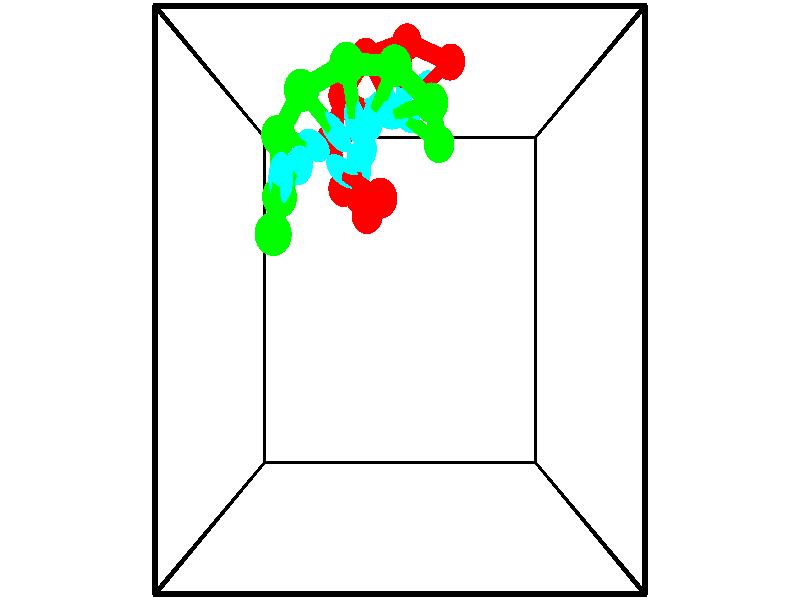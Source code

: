 // switches for output
#declare DRAW_BASES = 1; // possible values are 0, 1; only relevant for DNA ribbons
#declare DRAW_BASES_TYPE = 3; // possible values are 1, 2, 3; only relevant for DNA ribbons
#declare DRAW_FOG = 0; // set to 1 to enable fog

#include "colors.inc"

#include "transforms.inc"
background { rgb <1, 1, 1>}

#default {
   normal{
       ripples 0.25
       frequency 0.20
       turbulence 0.2
       lambda 5
   }
	finish {
		phong 0.1
		phong_size 40.
	}
}

// original window dimensions: 1024x640


// camera settings

camera {
	sky <-0, 1, 0>
	up <-0, 1, 0>
	right 1.6 * <1, 0, 0>
	location <2.5, 2.5, 11.1562>
	look_at <2.5, 2.5, 2.5>
	direction <0, 0, -8.6562>
	angle 67.0682
}


# declare cpy_camera_pos = <2.5, 2.5, 11.1562>;
# if (DRAW_FOG = 1)
fog {
	fog_type 2
	up vnormalize(cpy_camera_pos)
	color rgbt<1,1,1,0.3>
	distance 1e-5
	fog_alt 3e-3
	fog_offset 4
}
# end


// LIGHTS

# declare lum = 6;
global_settings {
	ambient_light rgb lum * <0.05, 0.05, 0.05>
	max_trace_level 15
}# declare cpy_direct_light_amount = 0.25;
light_source
{	1000 * <-1, -1, 1>,
	rgb lum * cpy_direct_light_amount
	parallel
}

light_source
{	1000 * <1, 1, -1>,
	rgb lum * cpy_direct_light_amount
	parallel
}

// strand 0

// nucleotide -1

// particle -1
sphere {
	<3.359873, 5.879166, 0.864672> 0.250000
	pigment { color rgbt <1,0,0,0> }
	no_shadow
}
cylinder {
	<3.118912, 5.774536, 0.563026>,  <2.974335, 5.711758, 0.382039>, 0.100000
	pigment { color rgbt <1,0,0,0> }
	no_shadow
}
cylinder {
	<3.118912, 5.774536, 0.563026>,  <3.359873, 5.879166, 0.864672>, 0.100000
	pigment { color rgbt <1,0,0,0> }
	no_shadow
}

// particle -1
sphere {
	<3.118912, 5.774536, 0.563026> 0.100000
	pigment { color rgbt <1,0,0,0> }
	no_shadow
}
sphere {
	0, 1
	scale<0.080000,0.200000,0.300000>
	matrix <-0.717184, -0.237334, 0.655225,
		-0.350368, 0.935548, -0.044626,
		-0.602403, -0.261574, -0.754115,
		2.938191, 5.696064, 0.336792>
	pigment { color rgbt <0,1,1,0> }
	no_shadow
}
cylinder {
	<2.616751, 6.154956, 0.890013>,  <3.359873, 5.879166, 0.864672>, 0.130000
	pigment { color rgbt <1,0,0,0> }
	no_shadow
}

// nucleotide -1

// particle -1
sphere {
	<2.616751, 6.154956, 0.890013> 0.250000
	pigment { color rgbt <1,0,0,0> }
	no_shadow
}
cylinder {
	<2.594254, 5.834404, 0.651812>,  <2.580755, 5.642073, 0.508891>, 0.100000
	pigment { color rgbt <1,0,0,0> }
	no_shadow
}
cylinder {
	<2.594254, 5.834404, 0.651812>,  <2.616751, 6.154956, 0.890013>, 0.100000
	pigment { color rgbt <1,0,0,0> }
	no_shadow
}

// particle -1
sphere {
	<2.594254, 5.834404, 0.651812> 0.100000
	pigment { color rgbt <1,0,0,0> }
	no_shadow
}
sphere {
	0, 1
	scale<0.080000,0.200000,0.300000>
	matrix <-0.729821, -0.374018, 0.572252,
		-0.681321, 0.466797, -0.563829,
		-0.056243, -0.801381, -0.595504,
		2.577381, 5.593990, 0.473160>
	pigment { color rgbt <0,1,1,0> }
	no_shadow
}
cylinder {
	<1.911019, 5.997413, 0.761500>,  <2.616751, 6.154956, 0.890013>, 0.130000
	pigment { color rgbt <1,0,0,0> }
	no_shadow
}

// nucleotide -1

// particle -1
sphere {
	<1.911019, 5.997413, 0.761500> 0.250000
	pigment { color rgbt <1,0,0,0> }
	no_shadow
}
cylinder {
	<2.123169, 5.665146, 0.693742>,  <2.250459, 5.465786, 0.653087>, 0.100000
	pigment { color rgbt <1,0,0,0> }
	no_shadow
}
cylinder {
	<2.123169, 5.665146, 0.693742>,  <1.911019, 5.997413, 0.761500>, 0.100000
	pigment { color rgbt <1,0,0,0> }
	no_shadow
}

// particle -1
sphere {
	<2.123169, 5.665146, 0.693742> 0.100000
	pigment { color rgbt <1,0,0,0> }
	no_shadow
}
sphere {
	0, 1
	scale<0.080000,0.200000,0.300000>
	matrix <-0.586915, -0.503964, 0.633681,
		-0.611747, -0.236669, -0.754820,
		0.530375, -0.830668, -0.169394,
		2.282281, 5.415946, 0.642924>
	pigment { color rgbt <0,1,1,0> }
	no_shadow
}
cylinder {
	<1.504588, 5.458940, 0.649546>,  <1.911019, 5.997413, 0.761500>, 0.130000
	pigment { color rgbt <1,0,0,0> }
	no_shadow
}

// nucleotide -1

// particle -1
sphere {
	<1.504588, 5.458940, 0.649546> 0.250000
	pigment { color rgbt <1,0,0,0> }
	no_shadow
}
cylinder {
	<1.842918, 5.289696, 0.779503>,  <2.045917, 5.188149, 0.857477>, 0.100000
	pigment { color rgbt <1,0,0,0> }
	no_shadow
}
cylinder {
	<1.842918, 5.289696, 0.779503>,  <1.504588, 5.458940, 0.649546>, 0.100000
	pigment { color rgbt <1,0,0,0> }
	no_shadow
}

// particle -1
sphere {
	<1.842918, 5.289696, 0.779503> 0.100000
	pigment { color rgbt <1,0,0,0> }
	no_shadow
}
sphere {
	0, 1
	scale<0.080000,0.200000,0.300000>
	matrix <-0.518309, -0.507706, 0.688179,
		-0.126226, -0.750475, -0.648733,
		0.845827, -0.423110, 0.324892,
		2.096666, 5.162763, 0.876971>
	pigment { color rgbt <0,1,1,0> }
	no_shadow
}
cylinder {
	<1.327701, 4.756498, 0.887652>,  <1.504588, 5.458940, 0.649546>, 0.130000
	pigment { color rgbt <1,0,0,0> }
	no_shadow
}

// nucleotide -1

// particle -1
sphere {
	<1.327701, 4.756498, 0.887652> 0.250000
	pigment { color rgbt <1,0,0,0> }
	no_shadow
}
cylinder {
	<1.672794, 4.805298, 1.083941>,  <1.879850, 4.834578, 1.201715>, 0.100000
	pigment { color rgbt <1,0,0,0> }
	no_shadow
}
cylinder {
	<1.672794, 4.805298, 1.083941>,  <1.327701, 4.756498, 0.887652>, 0.100000
	pigment { color rgbt <1,0,0,0> }
	no_shadow
}

// particle -1
sphere {
	<1.672794, 4.805298, 1.083941> 0.100000
	pigment { color rgbt <1,0,0,0> }
	no_shadow
}
sphere {
	0, 1
	scale<0.080000,0.200000,0.300000>
	matrix <-0.301615, -0.654761, 0.693048,
		0.405858, -0.745925, -0.528086,
		0.862732, 0.122000, 0.490723,
		1.931614, 4.841898, 1.231158>
	pigment { color rgbt <0,1,1,0> }
	no_shadow
}
cylinder {
	<1.552818, 4.048895, 1.055290>,  <1.327701, 4.756498, 0.887652>, 0.130000
	pigment { color rgbt <1,0,0,0> }
	no_shadow
}

// nucleotide -1

// particle -1
sphere {
	<1.552818, 4.048895, 1.055290> 0.250000
	pigment { color rgbt <1,0,0,0> }
	no_shadow
}
cylinder {
	<1.756416, 4.282478, 1.308247>,  <1.878575, 4.422628, 1.460020>, 0.100000
	pigment { color rgbt <1,0,0,0> }
	no_shadow
}
cylinder {
	<1.756416, 4.282478, 1.308247>,  <1.552818, 4.048895, 1.055290>, 0.100000
	pigment { color rgbt <1,0,0,0> }
	no_shadow
}

// particle -1
sphere {
	<1.756416, 4.282478, 1.308247> 0.100000
	pigment { color rgbt <1,0,0,0> }
	no_shadow
}
sphere {
	0, 1
	scale<0.080000,0.200000,0.300000>
	matrix <-0.294427, -0.572252, 0.765402,
		0.808849, -0.575778, -0.119341,
		0.508995, 0.583958, 0.632390,
		1.909115, 4.457665, 1.497964>
	pigment { color rgbt <0,1,1,0> }
	no_shadow
}
cylinder {
	<1.972688, 3.633312, 1.464431>,  <1.552818, 4.048895, 1.055290>, 0.130000
	pigment { color rgbt <1,0,0,0> }
	no_shadow
}

// nucleotide -1

// particle -1
sphere {
	<1.972688, 3.633312, 1.464431> 0.250000
	pigment { color rgbt <1,0,0,0> }
	no_shadow
}
cylinder {
	<1.907475, 3.979546, 1.653823>,  <1.868346, 4.187286, 1.767458>, 0.100000
	pigment { color rgbt <1,0,0,0> }
	no_shadow
}
cylinder {
	<1.907475, 3.979546, 1.653823>,  <1.972688, 3.633312, 1.464431>, 0.100000
	pigment { color rgbt <1,0,0,0> }
	no_shadow
}

// particle -1
sphere {
	<1.907475, 3.979546, 1.653823> 0.100000
	pigment { color rgbt <1,0,0,0> }
	no_shadow
}
sphere {
	0, 1
	scale<0.080000,0.200000,0.300000>
	matrix <-0.386049, -0.497606, 0.776759,
		0.907957, -0.056148, 0.415285,
		-0.163034, 0.865584, 0.473481,
		1.858564, 4.239221, 1.795867>
	pigment { color rgbt <0,1,1,0> }
	no_shadow
}
cylinder {
	<2.211988, 3.750980, 2.246345>,  <1.972688, 3.633312, 1.464431>, 0.130000
	pigment { color rgbt <1,0,0,0> }
	no_shadow
}

// nucleotide -1

// particle -1
sphere {
	<2.211988, 3.750980, 2.246345> 0.250000
	pigment { color rgbt <1,0,0,0> }
	no_shadow
}
cylinder {
	<1.882256, 3.956871, 2.152081>,  <1.684416, 4.080406, 2.095524>, 0.100000
	pigment { color rgbt <1,0,0,0> }
	no_shadow
}
cylinder {
	<1.882256, 3.956871, 2.152081>,  <2.211988, 3.750980, 2.246345>, 0.100000
	pigment { color rgbt <1,0,0,0> }
	no_shadow
}

// particle -1
sphere {
	<1.882256, 3.956871, 2.152081> 0.100000
	pigment { color rgbt <1,0,0,0> }
	no_shadow
}
sphere {
	0, 1
	scale<0.080000,0.200000,0.300000>
	matrix <-0.523198, -0.533718, 0.664386,
		0.216203, 0.670969, 0.709265,
		-0.824330, 0.514728, -0.235658,
		1.634956, 4.111290, 2.081384>
	pigment { color rgbt <0,1,1,0> }
	no_shadow
}
// strand 1

// nucleotide -1

// particle -1
sphere {
	<0.752822, 3.256775, 2.840314> 0.250000
	pigment { color rgbt <0,1,0,0> }
	no_shadow
}
cylinder {
	<0.851196, 3.589584, 3.039211>,  <0.910221, 3.789270, 3.158550>, 0.100000
	pigment { color rgbt <0,1,0,0> }
	no_shadow
}
cylinder {
	<0.851196, 3.589584, 3.039211>,  <0.752822, 3.256775, 2.840314>, 0.100000
	pigment { color rgbt <0,1,0,0> }
	no_shadow
}

// particle -1
sphere {
	<0.851196, 3.589584, 3.039211> 0.100000
	pigment { color rgbt <0,1,0,0> }
	no_shadow
}
sphere {
	0, 1
	scale<0.080000,0.200000,0.300000>
	matrix <0.524378, 0.317238, -0.790182,
		-0.815195, 0.455078, -0.358275,
		0.245936, 0.832024, 0.497244,
		0.924977, 3.839192, 3.188385>
	pigment { color rgbt <0,1,1,0> }
	no_shadow
}
cylinder {
	<0.738603, 3.752057, 2.325311>,  <0.752822, 3.256775, 2.840314>, 0.130000
	pigment { color rgbt <0,1,0,0> }
	no_shadow
}

// nucleotide -1

// particle -1
sphere {
	<0.738603, 3.752057, 2.325311> 0.250000
	pigment { color rgbt <0,1,0,0> }
	no_shadow
}
cylinder {
	<0.951141, 3.917747, 2.620902>,  <1.078664, 4.017162, 2.798256>, 0.100000
	pigment { color rgbt <0,1,0,0> }
	no_shadow
}
cylinder {
	<0.951141, 3.917747, 2.620902>,  <0.738603, 3.752057, 2.325311>, 0.100000
	pigment { color rgbt <0,1,0,0> }
	no_shadow
}

// particle -1
sphere {
	<0.951141, 3.917747, 2.620902> 0.100000
	pigment { color rgbt <0,1,0,0> }
	no_shadow
}
sphere {
	0, 1
	scale<0.080000,0.200000,0.300000>
	matrix <0.544647, 0.501098, -0.672503,
		-0.648869, 0.759814, 0.040648,
		0.531346, 0.414227, 0.738977,
		1.110545, 4.042016, 2.842595>
	pigment { color rgbt <0,1,1,0> }
	no_shadow
}
cylinder {
	<0.702027, 4.523515, 2.225948>,  <0.738603, 3.752057, 2.325311>, 0.130000
	pigment { color rgbt <0,1,0,0> }
	no_shadow
}

// nucleotide -1

// particle -1
sphere {
	<0.702027, 4.523515, 2.225948> 0.250000
	pigment { color rgbt <0,1,0,0> }
	no_shadow
}
cylinder {
	<1.026176, 4.411118, 2.431602>,  <1.220666, 4.343679, 2.554995>, 0.100000
	pigment { color rgbt <0,1,0,0> }
	no_shadow
}
cylinder {
	<1.026176, 4.411118, 2.431602>,  <0.702027, 4.523515, 2.225948>, 0.100000
	pigment { color rgbt <0,1,0,0> }
	no_shadow
}

// particle -1
sphere {
	<1.026176, 4.411118, 2.431602> 0.100000
	pigment { color rgbt <0,1,0,0> }
	no_shadow
}
sphere {
	0, 1
	scale<0.080000,0.200000,0.300000>
	matrix <0.581465, 0.493612, -0.646720,
		-0.072059, 0.823037, 0.563399,
		0.810374, -0.280994, 0.514136,
		1.269289, 4.326819, 2.585843>
	pigment { color rgbt <0,1,1,0> }
	no_shadow
}
cylinder {
	<1.069988, 5.035635, 2.392559>,  <0.702027, 4.523515, 2.225948>, 0.130000
	pigment { color rgbt <0,1,0,0> }
	no_shadow
}

// nucleotide -1

// particle -1
sphere {
	<1.069988, 5.035635, 2.392559> 0.250000
	pigment { color rgbt <0,1,0,0> }
	no_shadow
}
cylinder {
	<1.350586, 4.751038, 2.376163>,  <1.518945, 4.580279, 2.366325>, 0.100000
	pigment { color rgbt <0,1,0,0> }
	no_shadow
}
cylinder {
	<1.350586, 4.751038, 2.376163>,  <1.069988, 5.035635, 2.392559>, 0.100000
	pigment { color rgbt <0,1,0,0> }
	no_shadow
}

// particle -1
sphere {
	<1.350586, 4.751038, 2.376163> 0.100000
	pigment { color rgbt <0,1,0,0> }
	no_shadow
}
sphere {
	0, 1
	scale<0.080000,0.200000,0.300000>
	matrix <0.545154, 0.572760, -0.612170,
		0.459033, 0.407089, 0.789663,
		0.701495, -0.711494, -0.040990,
		1.561034, 4.537589, 2.363866>
	pigment { color rgbt <0,1,1,0> }
	no_shadow
}
cylinder {
	<1.734547, 5.333246, 2.466770>,  <1.069988, 5.035635, 2.392559>, 0.130000
	pigment { color rgbt <0,1,0,0> }
	no_shadow
}

// nucleotide -1

// particle -1
sphere {
	<1.734547, 5.333246, 2.466770> 0.250000
	pigment { color rgbt <0,1,0,0> }
	no_shadow
}
cylinder {
	<1.791771, 4.985374, 2.277797>,  <1.826105, 4.776652, 2.164412>, 0.100000
	pigment { color rgbt <0,1,0,0> }
	no_shadow
}
cylinder {
	<1.791771, 4.985374, 2.277797>,  <1.734547, 5.333246, 2.466770>, 0.100000
	pigment { color rgbt <0,1,0,0> }
	no_shadow
}

// particle -1
sphere {
	<1.791771, 4.985374, 2.277797> 0.100000
	pigment { color rgbt <0,1,0,0> }
	no_shadow
}
sphere {
	0, 1
	scale<0.080000,0.200000,0.300000>
	matrix <0.568318, 0.462986, -0.680190,
		0.810277, -0.171185, 0.560489,
		0.143060, -0.869678, -0.472434,
		1.834689, 4.724471, 2.136066>
	pigment { color rgbt <0,1,1,0> }
	no_shadow
}
cylinder {
	<2.421959, 5.359301, 2.307061>,  <1.734547, 5.333246, 2.466770>, 0.130000
	pigment { color rgbt <0,1,0,0> }
	no_shadow
}

// nucleotide -1

// particle -1
sphere {
	<2.421959, 5.359301, 2.307061> 0.250000
	pigment { color rgbt <0,1,0,0> }
	no_shadow
}
cylinder {
	<2.245972, 5.093269, 2.065700>,  <2.140379, 4.933650, 1.920883>, 0.100000
	pigment { color rgbt <0,1,0,0> }
	no_shadow
}
cylinder {
	<2.245972, 5.093269, 2.065700>,  <2.421959, 5.359301, 2.307061>, 0.100000
	pigment { color rgbt <0,1,0,0> }
	no_shadow
}

// particle -1
sphere {
	<2.245972, 5.093269, 2.065700> 0.100000
	pigment { color rgbt <0,1,0,0> }
	no_shadow
}
sphere {
	0, 1
	scale<0.080000,0.200000,0.300000>
	matrix <0.591248, 0.291208, -0.752080,
		0.675909, -0.687653, 0.265104,
		-0.439970, -0.665080, -0.603404,
		2.113981, 4.893745, 1.884678>
	pigment { color rgbt <0,1,1,0> }
	no_shadow
}
cylinder {
	<2.983869, 5.004712, 1.946856>,  <2.421959, 5.359301, 2.307061>, 0.130000
	pigment { color rgbt <0,1,0,0> }
	no_shadow
}

// nucleotide -1

// particle -1
sphere {
	<2.983869, 5.004712, 1.946856> 0.250000
	pigment { color rgbt <0,1,0,0> }
	no_shadow
}
cylinder {
	<2.647491, 4.980141, 1.731807>,  <2.445665, 4.965398, 1.602777>, 0.100000
	pigment { color rgbt <0,1,0,0> }
	no_shadow
}
cylinder {
	<2.647491, 4.980141, 1.731807>,  <2.983869, 5.004712, 1.946856>, 0.100000
	pigment { color rgbt <0,1,0,0> }
	no_shadow
}

// particle -1
sphere {
	<2.647491, 4.980141, 1.731807> 0.100000
	pigment { color rgbt <0,1,0,0> }
	no_shadow
}
sphere {
	0, 1
	scale<0.080000,0.200000,0.300000>
	matrix <0.469694, 0.410489, -0.781592,
		0.268699, -0.909794, -0.316347,
		-0.840945, -0.061426, -0.537623,
		2.395208, 4.961712, 1.570520>
	pigment { color rgbt <0,1,1,0> }
	no_shadow
}
cylinder {
	<3.136999, 4.614813, 1.321761>,  <2.983869, 5.004712, 1.946856>, 0.130000
	pigment { color rgbt <0,1,0,0> }
	no_shadow
}

// nucleotide -1

// particle -1
sphere {
	<3.136999, 4.614813, 1.321761> 0.250000
	pigment { color rgbt <0,1,0,0> }
	no_shadow
}
cylinder {
	<2.823540, 4.852364, 1.248868>,  <2.635464, 4.994894, 1.205132>, 0.100000
	pigment { color rgbt <0,1,0,0> }
	no_shadow
}
cylinder {
	<2.823540, 4.852364, 1.248868>,  <3.136999, 4.614813, 1.321761>, 0.100000
	pigment { color rgbt <0,1,0,0> }
	no_shadow
}

// particle -1
sphere {
	<2.823540, 4.852364, 1.248868> 0.100000
	pigment { color rgbt <0,1,0,0> }
	no_shadow
}
sphere {
	0, 1
	scale<0.080000,0.200000,0.300000>
	matrix <0.494240, 0.418338, -0.762050,
		-0.376328, -0.687245, -0.621346,
		-0.783648, 0.593876, -0.182232,
		2.588445, 5.030526, 1.194198>
	pigment { color rgbt <0,1,1,0> }
	no_shadow
}
// box output
cylinder {
	<0.000000, 0.000000, 0.000000>,  <5.000000, 0.000000, 0.000000>, 0.025000
	pigment { color rgbt <0,0,0,0> }
	no_shadow
}
cylinder {
	<0.000000, 0.000000, 0.000000>,  <0.000000, 5.000000, 0.000000>, 0.025000
	pigment { color rgbt <0,0,0,0> }
	no_shadow
}
cylinder {
	<0.000000, 0.000000, 0.000000>,  <0.000000, 0.000000, 5.000000>, 0.025000
	pigment { color rgbt <0,0,0,0> }
	no_shadow
}
cylinder {
	<5.000000, 5.000000, 5.000000>,  <0.000000, 5.000000, 5.000000>, 0.025000
	pigment { color rgbt <0,0,0,0> }
	no_shadow
}
cylinder {
	<5.000000, 5.000000, 5.000000>,  <5.000000, 0.000000, 5.000000>, 0.025000
	pigment { color rgbt <0,0,0,0> }
	no_shadow
}
cylinder {
	<5.000000, 5.000000, 5.000000>,  <5.000000, 5.000000, 0.000000>, 0.025000
	pigment { color rgbt <0,0,0,0> }
	no_shadow
}
cylinder {
	<0.000000, 0.000000, 5.000000>,  <0.000000, 5.000000, 5.000000>, 0.025000
	pigment { color rgbt <0,0,0,0> }
	no_shadow
}
cylinder {
	<0.000000, 0.000000, 5.000000>,  <5.000000, 0.000000, 5.000000>, 0.025000
	pigment { color rgbt <0,0,0,0> }
	no_shadow
}
cylinder {
	<5.000000, 5.000000, 0.000000>,  <0.000000, 5.000000, 0.000000>, 0.025000
	pigment { color rgbt <0,0,0,0> }
	no_shadow
}
cylinder {
	<5.000000, 5.000000, 0.000000>,  <5.000000, 0.000000, 0.000000>, 0.025000
	pigment { color rgbt <0,0,0,0> }
	no_shadow
}
cylinder {
	<5.000000, 0.000000, 5.000000>,  <5.000000, 0.000000, 0.000000>, 0.025000
	pigment { color rgbt <0,0,0,0> }
	no_shadow
}
cylinder {
	<0.000000, 5.000000, 0.000000>,  <0.000000, 5.000000, 5.000000>, 0.025000
	pigment { color rgbt <0,0,0,0> }
	no_shadow
}
// end of box output
